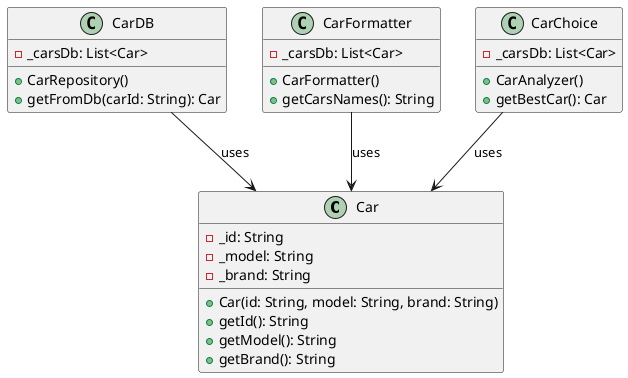 @startuml

class Car {
    - _id: String
    - _model: String
    - _brand: String
    + Car(id: String, model: String, brand: String)
    + getId(): String
    + getModel(): String
    + getBrand(): String
}

class CarDB {
    - _carsDb: List<Car>
    + CarRepository()
    + getFromDb(carId: String): Car
}

class CarFormatter {
    - _carsDb: List<Car>
    + CarFormatter()
    + getCarsNames(): String
}

class CarChoice {
    - _carsDb: List<Car>
    + CarAnalyzer()
    + getBestCar(): Car
}

CarDB --> Car : uses
CarFormatter --> Car : uses
CarChoice --> Car : uses

@enduml
